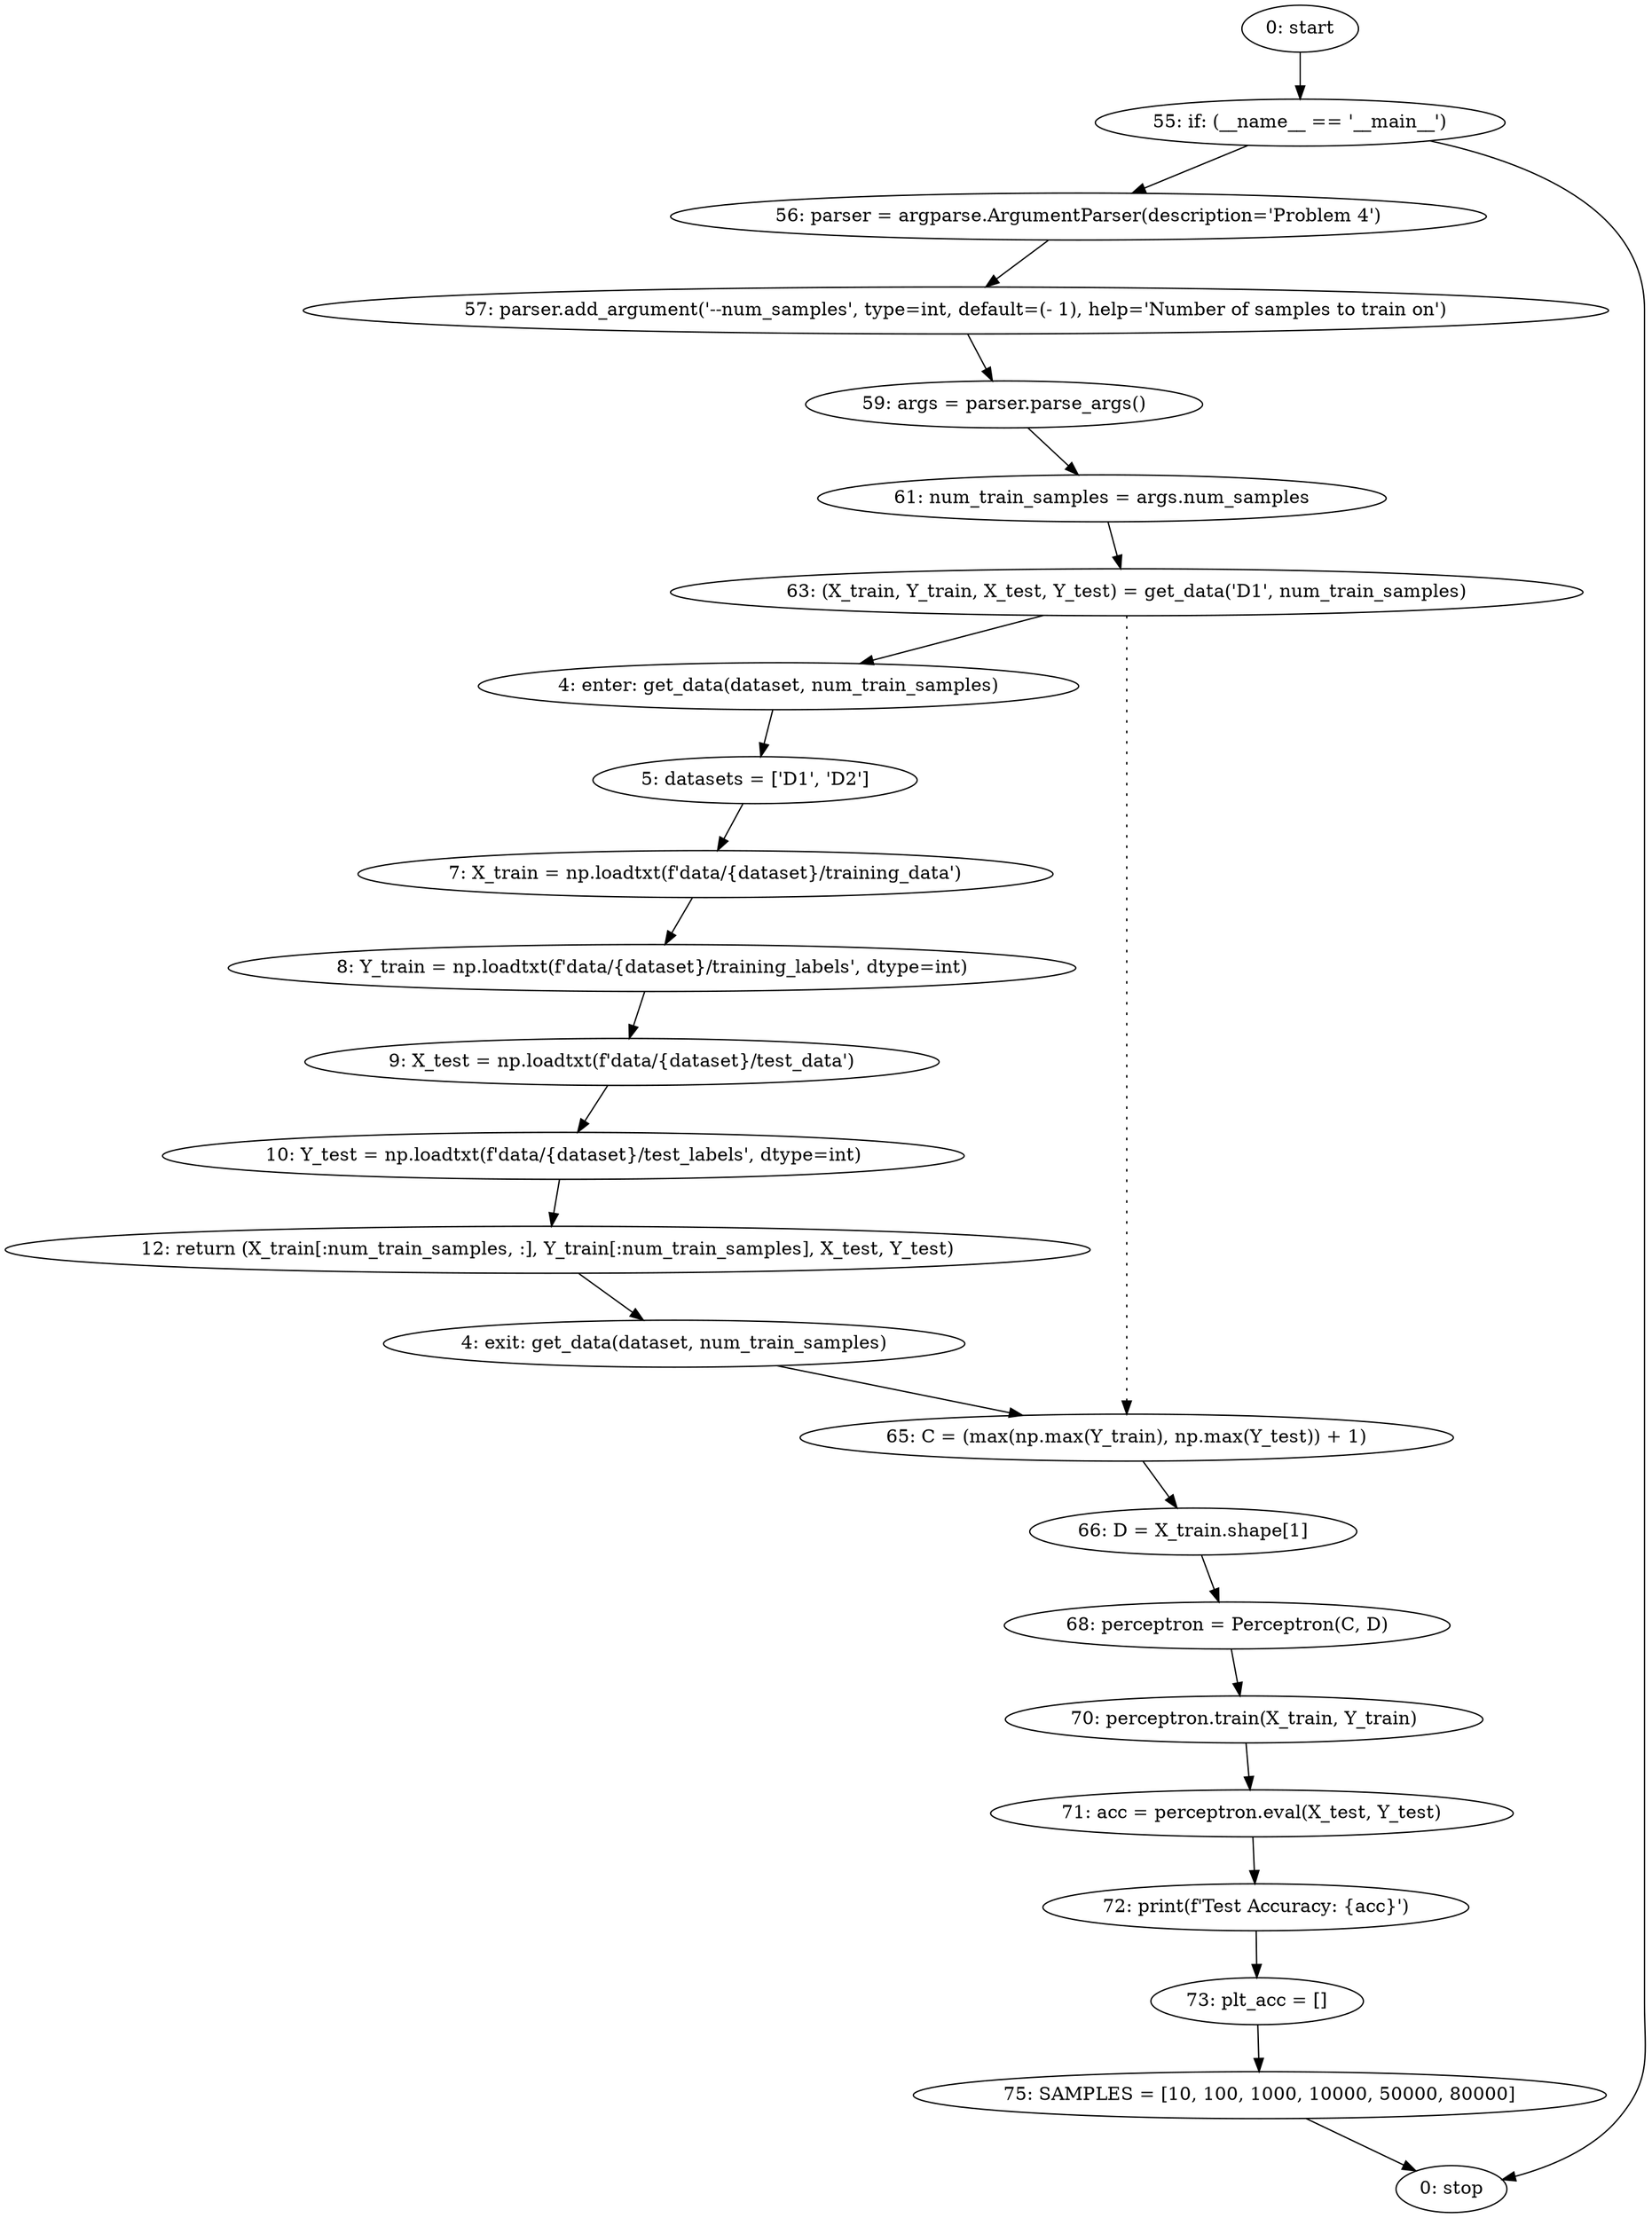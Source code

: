 strict digraph "" {
	node [label="\N"];
	0	 [label="0: start"];
	9	 [label="55: if: (__name__ == '__main__')"];
	0 -> 9;
	10	 [label="56: parser = argparse.ArgumentParser(description='Problem 4')"];
	9 -> 10;
	23	 [label="0: stop"];
	9 -> 23;
	1	 [label="4: enter: get_data(dataset, num_train_samples)"];
	3	 [label="5: datasets = ['D1', 'D2']"];
	1 -> 3;
	4	 [label="7: X_train = np.loadtxt(f'data/{dataset}/training_data')"];
	3 -> 4;
	14	 [label="63: (X_train, Y_train, X_test, Y_test) = get_data('D1', num_train_samples)"];
	14 -> 1;
	15	 [label="65: C = (max(np.max(Y_train), np.max(Y_test)) + 1)"];
	14 -> 15	 [style=dotted,
		weight=100];
	16	 [label="66: D = X_train.shape[1]"];
	15 -> 16;
	2	 [label="4: exit: get_data(dataset, num_train_samples)"];
	2 -> 15;
	8	 [label="12: return (X_train[:num_train_samples, :], Y_train[:num_train_samples], X_test, Y_test)"];
	8 -> 2;
	5	 [label="8: Y_train = np.loadtxt(f'data/{dataset}/training_labels', dtype=int)"];
	4 -> 5;
	6	 [label="9: X_test = np.loadtxt(f'data/{dataset}/test_data')"];
	5 -> 6;
	7	 [label="10: Y_test = np.loadtxt(f'data/{dataset}/test_labels', dtype=int)"];
	6 -> 7;
	7 -> 8;
	11	 [label="57: parser.add_argument('--num_samples', type=int, default=(- 1), help='Number of samples to train on')"];
	10 -> 11;
	12	 [label="59: args = parser.parse_args()"];
	11 -> 12;
	13	 [label="61: num_train_samples = args.num_samples"];
	12 -> 13;
	13 -> 14;
	17	 [label="68: perceptron = Perceptron(C, D)"];
	16 -> 17;
	18	 [label="70: perceptron.train(X_train, Y_train)"];
	17 -> 18;
	19	 [label="71: acc = perceptron.eval(X_test, Y_test)"];
	18 -> 19;
	20	 [label="72: print(f'Test Accuracy: {acc}')"];
	19 -> 20;
	21	 [label="73: plt_acc = []"];
	20 -> 21;
	22	 [label="75: SAMPLES = [10, 100, 1000, 10000, 50000, 80000]"];
	21 -> 22;
	22 -> 23;
}

